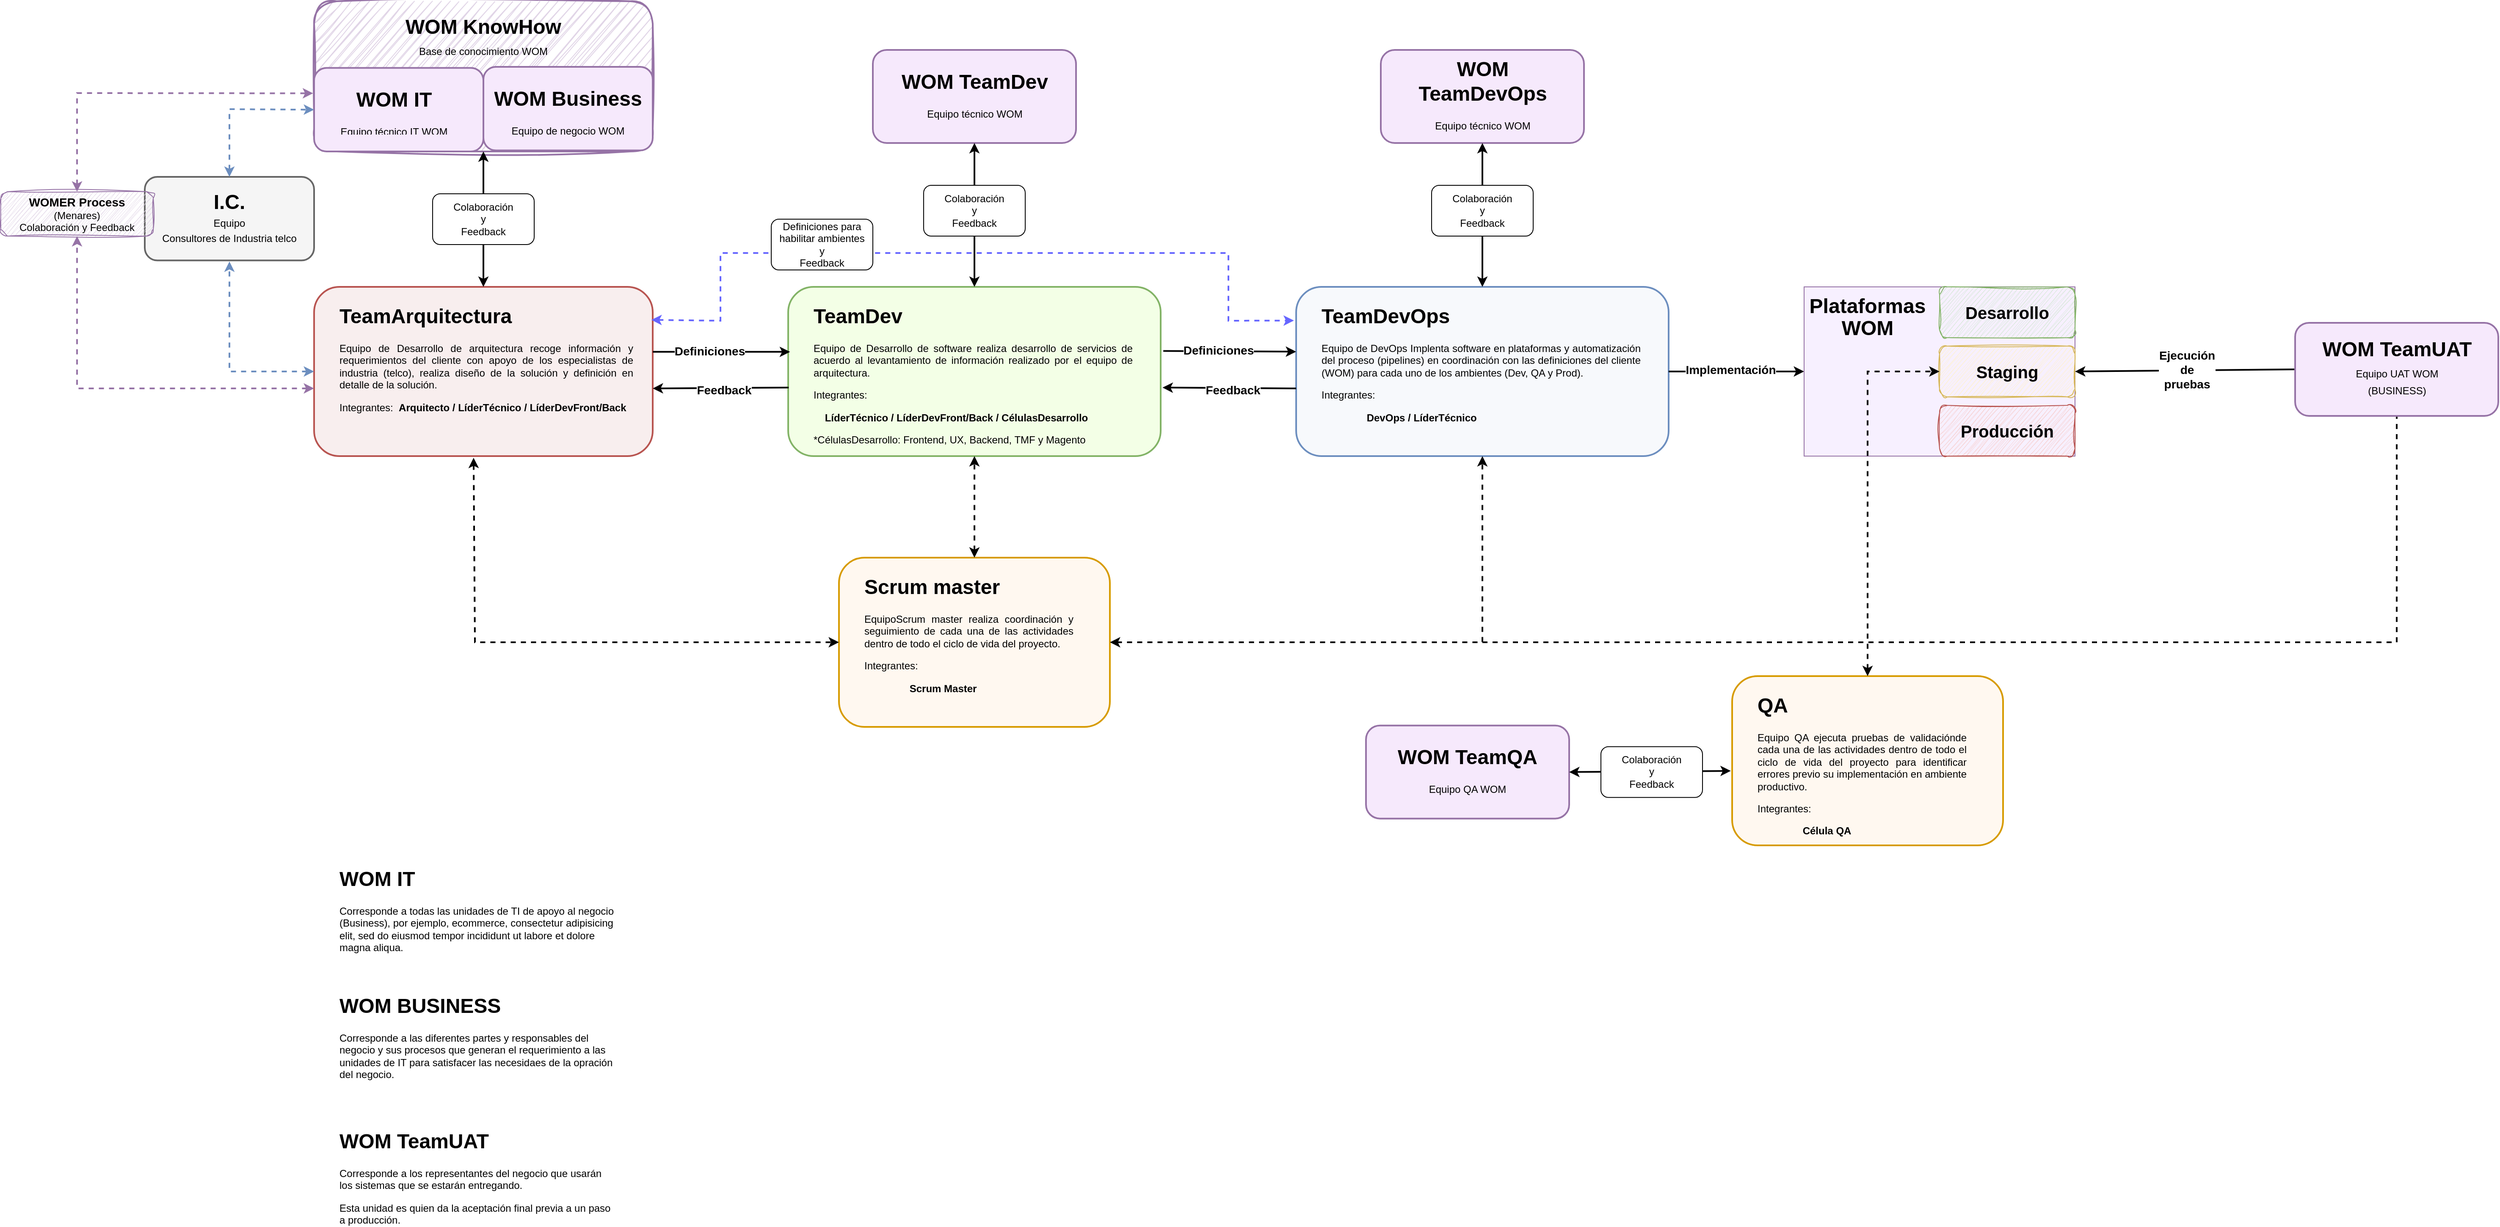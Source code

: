 <mxfile version="21.6.9" type="github">
  <diagram name="Página-1" id="ZVUjuS-TwMxPAm4DahR5">
    <mxGraphModel dx="3860" dy="2355" grid="1" gridSize="10" guides="1" tooltips="1" connect="1" arrows="1" fold="1" page="1" pageScale="1" pageWidth="827" pageHeight="1169" math="0" shadow="0">
      <root>
        <mxCell id="0" />
        <mxCell id="1" parent="0" />
        <mxCell id="QHSCzGcDIsChi1m0zqlS-33" value="" style="rounded=1;whiteSpace=wrap;html=1;fillColor=#e1d5e7;strokeColor=#9673a6;strokeWidth=2;sketch=1;curveFitting=1;jiggle=2;" parent="1" vertex="1">
          <mxGeometry x="-560" y="-297.5" width="400" height="177.5" as="geometry" />
        </mxCell>
        <mxCell id="y2M8KA7EAdU5h4OUIB-f-7" value="" style="rounded=1;whiteSpace=wrap;html=1;fillColor=#F8EEEE;strokeColor=#b85450;fillStyle=solid;strokeWidth=2;" parent="1" vertex="1">
          <mxGeometry x="-560" y="40" width="400" height="200" as="geometry" />
        </mxCell>
        <mxCell id="y2M8KA7EAdU5h4OUIB-f-9" value="&lt;h1&gt;TeamArquitectura&lt;/h1&gt;&lt;p align=&quot;justify&quot;&gt;Equipo de Desarrollo de arquitectura recoge información y requerimientos del cliente con apoyo de los especialistas de industria (telco), realiza diseño de la solución y definición en detalle de la solución.&lt;/p&gt;&lt;p&gt;Integrantes:&amp;nbsp; &lt;b&gt;Arquitecto / &lt;span style=&quot;&quot;&gt;&lt;span style=&quot;&quot;&gt;&lt;/span&gt;&lt;/span&gt;LíderTécnico / LíderDevFront/Back&lt;/b&gt;&lt;br&gt;&lt;/p&gt;" style="text;html=1;strokeColor=none;fillColor=none;spacing=5;spacingTop=-20;whiteSpace=wrap;overflow=hidden;rounded=1;" parent="1" vertex="1">
          <mxGeometry x="-535" y="55" width="355" height="165" as="geometry" />
        </mxCell>
        <mxCell id="y2M8KA7EAdU5h4OUIB-f-11" value="" style="rounded=1;whiteSpace=wrap;html=1;fillColor=#F3FFE6;strokeColor=#82b366;fillStyle=solid;strokeWidth=2;" parent="1" vertex="1">
          <mxGeometry y="40" width="440" height="200" as="geometry" />
        </mxCell>
        <mxCell id="y2M8KA7EAdU5h4OUIB-f-12" value="&lt;h1&gt;TeamDev&lt;/h1&gt;&lt;p align=&quot;justify&quot;&gt;Equipo de Desarrollo de software realiza desarrollo de servicios de acuerdo al levantamiento de información realizado por el equipo de arquitectura.&lt;/p&gt;&lt;p&gt;Integrantes:&amp;nbsp; &lt;b&gt;&lt;span style=&quot;&quot;&gt;&lt;span style=&quot;&quot;&gt;&lt;/span&gt;&lt;/span&gt;&lt;br&gt;&lt;/b&gt;&lt;/p&gt;&lt;p&gt;&lt;b&gt;&lt;span style=&quot;&quot;&gt;&lt;span style=&quot;white-space: pre;&quot;&gt;&amp;nbsp;&amp;nbsp;&amp;nbsp;&amp;nbsp;&lt;/span&gt;&lt;/span&gt;LíderTécnico / LíderDevFront/Back / CélulasDesarrollo&lt;/b&gt;&lt;/p&gt;&lt;p align=&quot;left&quot;&gt;*CélulasDesarrollo: Frontend, UX, Backend, TMF y Magento&lt;b&gt;&lt;br&gt;&lt;/b&gt;&lt;/p&gt;" style="text;html=1;strokeColor=none;fillColor=none;spacing=5;spacingTop=-20;whiteSpace=wrap;overflow=hidden;rounded=1;" parent="1" vertex="1">
          <mxGeometry x="25" y="55" width="385" height="175" as="geometry" />
        </mxCell>
        <mxCell id="y2M8KA7EAdU5h4OUIB-f-13" value="" style="rounded=1;whiteSpace=wrap;html=1;fillColor=#F6E9FC;strokeColor=#9673a6;fillStyle=solid;strokeWidth=2;" parent="1" vertex="1">
          <mxGeometry x="100" y="-240" width="240" height="110" as="geometry" />
        </mxCell>
        <mxCell id="y2M8KA7EAdU5h4OUIB-f-14" value="&lt;h1 align=&quot;center&quot;&gt;WOM TeamDev&lt;/h1&gt;&lt;p align=&quot;center&quot;&gt;Equipo técnico WOM&lt;br&gt;&lt;/p&gt;" style="text;html=1;strokeColor=none;fillColor=none;spacing=5;spacingTop=-20;whiteSpace=wrap;overflow=hidden;rounded=1;align=center;" parent="1" vertex="1">
          <mxGeometry x="117.5" y="-222.5" width="205" height="82.5" as="geometry" />
        </mxCell>
        <mxCell id="y2M8KA7EAdU5h4OUIB-f-16" value="" style="endArrow=classic;startArrow=classic;html=1;rounded=0;entryX=0.5;entryY=1;entryDx=0;entryDy=0;exitX=0.5;exitY=0;exitDx=0;exitDy=0;strokeWidth=2;" parent="1" source="y2M8KA7EAdU5h4OUIB-f-11" target="y2M8KA7EAdU5h4OUIB-f-13" edge="1">
          <mxGeometry width="50" height="50" relative="1" as="geometry">
            <mxPoint x="190" as="sourcePoint" />
            <mxPoint x="240" y="-50" as="targetPoint" />
          </mxGeometry>
        </mxCell>
        <mxCell id="y2M8KA7EAdU5h4OUIB-f-18" value="&lt;div&gt;Colaboración&lt;/div&gt;&lt;div&gt;y &lt;/div&gt;Feedback" style="rounded=1;whiteSpace=wrap;html=1;" parent="1" vertex="1">
          <mxGeometry x="160" y="-80" width="120" height="60" as="geometry" />
        </mxCell>
        <mxCell id="y2M8KA7EAdU5h4OUIB-f-19" value="" style="endArrow=classic;html=1;rounded=0;entryX=0.005;entryY=0.384;entryDx=0;entryDy=0;entryPerimeter=0;exitX=1;exitY=0.384;exitDx=0;exitDy=0;exitPerimeter=0;strokeWidth=2;" parent="1" source="y2M8KA7EAdU5h4OUIB-f-7" target="y2M8KA7EAdU5h4OUIB-f-11" edge="1">
          <mxGeometry width="50" height="50" relative="1" as="geometry">
            <mxPoint x="-140" y="117" as="sourcePoint" />
            <mxPoint x="240" y="-50" as="targetPoint" />
          </mxGeometry>
        </mxCell>
        <mxCell id="y2M8KA7EAdU5h4OUIB-f-20" value="&lt;font style=&quot;font-size: 14px;&quot;&gt;&lt;b&gt;Definiciones&lt;/b&gt;&lt;/font&gt;" style="edgeLabel;html=1;align=center;verticalAlign=middle;resizable=0;points=[];" parent="y2M8KA7EAdU5h4OUIB-f-19" vertex="1" connectable="0">
          <mxGeometry x="-0.177" y="1" relative="1" as="geometry">
            <mxPoint as="offset" />
          </mxGeometry>
        </mxCell>
        <mxCell id="y2M8KA7EAdU5h4OUIB-f-21" value="" style="endArrow=classic;html=1;rounded=0;exitX=0.001;exitY=0.595;exitDx=0;exitDy=0;exitPerimeter=0;entryX=1;entryY=0.6;entryDx=0;entryDy=0;entryPerimeter=0;strokeWidth=2;" parent="1" source="y2M8KA7EAdU5h4OUIB-f-11" target="y2M8KA7EAdU5h4OUIB-f-7" edge="1">
          <mxGeometry width="50" height="50" relative="1" as="geometry">
            <mxPoint x="190" as="sourcePoint" />
            <mxPoint x="-110" y="150" as="targetPoint" />
          </mxGeometry>
        </mxCell>
        <mxCell id="y2M8KA7EAdU5h4OUIB-f-22" value="&lt;font size=&quot;1&quot;&gt;&lt;b style=&quot;font-size: 14px;&quot;&gt;Feedback&lt;/b&gt;&lt;/font&gt;" style="edgeLabel;html=1;align=center;verticalAlign=middle;resizable=0;points=[];" parent="y2M8KA7EAdU5h4OUIB-f-21" vertex="1" connectable="0">
          <mxGeometry x="-0.046" y="2" relative="1" as="geometry">
            <mxPoint as="offset" />
          </mxGeometry>
        </mxCell>
        <mxCell id="y2M8KA7EAdU5h4OUIB-f-23" value="" style="rounded=1;whiteSpace=wrap;html=1;fillColor=#F7F9FC;strokeColor=#6c8ebf;fillStyle=solid;strokeWidth=2;" parent="1" vertex="1">
          <mxGeometry x="600" y="40" width="440" height="200" as="geometry" />
        </mxCell>
        <mxCell id="y2M8KA7EAdU5h4OUIB-f-24" value="&lt;h1&gt;TeamDevOps&lt;/h1&gt;&lt;p align=&quot;justify&quot;&gt;Equipo de DevOps Implenta software en plataformas y automatización del proceso (pipelines) en coordinación con las definiciones del cliente (WOM) para cada uno de los ambientes (Dev, QA y Prod).&lt;br&gt;&lt;/p&gt;&lt;p&gt;Integrantes:&amp;nbsp; &lt;b&gt;&lt;span style=&quot;&quot;&gt;&lt;span style=&quot;&quot;&gt;&lt;/span&gt;&lt;/span&gt;&lt;br&gt;&lt;/b&gt;&lt;/p&gt;&lt;p&gt;&lt;span style=&quot;white-space: pre;&quot;&gt;&#x9;&lt;/span&gt;&lt;span style=&quot;white-space: pre;&quot;&gt;&#x9;&lt;/span&gt;&lt;b&gt;DevOps / &lt;/b&gt;&lt;b&gt;LíderTécnico&lt;/b&gt;&lt;/p&gt;" style="text;html=1;strokeColor=none;fillColor=none;spacing=5;spacingTop=-20;whiteSpace=wrap;overflow=hidden;rounded=1;" parent="1" vertex="1">
          <mxGeometry x="625" y="55" width="385" height="165" as="geometry" />
        </mxCell>
        <mxCell id="y2M8KA7EAdU5h4OUIB-f-25" value="" style="rounded=1;whiteSpace=wrap;html=1;fillColor=#F6E9FC;strokeColor=#9673a6;fillStyle=solid;strokeWidth=2;" parent="1" vertex="1">
          <mxGeometry x="700" y="-240" width="240" height="110" as="geometry" />
        </mxCell>
        <mxCell id="y2M8KA7EAdU5h4OUIB-f-26" value="&lt;h1 align=&quot;center&quot;&gt;WOM TeamDevOps&lt;/h1&gt;&lt;p align=&quot;center&quot;&gt;Equipo técnico WOM&lt;br&gt;&lt;/p&gt;" style="text;html=1;strokeColor=none;fillColor=none;spacing=5;spacingTop=-20;whiteSpace=wrap;overflow=hidden;rounded=1;align=center;" parent="1" vertex="1">
          <mxGeometry x="717.5" y="-237.5" width="205" height="112.5" as="geometry" />
        </mxCell>
        <mxCell id="y2M8KA7EAdU5h4OUIB-f-27" value="" style="endArrow=classic;startArrow=classic;html=1;rounded=0;entryX=0.5;entryY=1;entryDx=0;entryDy=0;exitX=0.5;exitY=0;exitDx=0;exitDy=0;strokeWidth=2;" parent="1" source="y2M8KA7EAdU5h4OUIB-f-23" target="y2M8KA7EAdU5h4OUIB-f-25" edge="1">
          <mxGeometry width="50" height="50" relative="1" as="geometry">
            <mxPoint x="790" as="sourcePoint" />
            <mxPoint x="840" y="-50" as="targetPoint" />
          </mxGeometry>
        </mxCell>
        <mxCell id="y2M8KA7EAdU5h4OUIB-f-28" value="&lt;div&gt;Colaboración&lt;/div&gt;&lt;div&gt;y &lt;/div&gt;Feedback" style="rounded=1;whiteSpace=wrap;html=1;" parent="1" vertex="1">
          <mxGeometry x="760" y="-80" width="120" height="60" as="geometry" />
        </mxCell>
        <mxCell id="y2M8KA7EAdU5h4OUIB-f-31" value="" style="endArrow=classic;html=1;rounded=0;entryX=0;entryY=0.383;entryDx=0;entryDy=0;entryPerimeter=0;exitX=1.007;exitY=0.379;exitDx=0;exitDy=0;exitPerimeter=0;strokeWidth=2;" parent="1" source="y2M8KA7EAdU5h4OUIB-f-11" target="y2M8KA7EAdU5h4OUIB-f-23" edge="1">
          <mxGeometry width="50" height="50" relative="1" as="geometry">
            <mxPoint x="300" y="-20" as="sourcePoint" />
            <mxPoint x="462" y="-20" as="targetPoint" />
          </mxGeometry>
        </mxCell>
        <mxCell id="y2M8KA7EAdU5h4OUIB-f-32" value="&lt;font style=&quot;font-size: 14px;&quot;&gt;&lt;b&gt;Definiciones&lt;/b&gt;&lt;/font&gt;" style="edgeLabel;html=1;align=center;verticalAlign=middle;resizable=0;points=[];" parent="y2M8KA7EAdU5h4OUIB-f-31" vertex="1" connectable="0">
          <mxGeometry x="-0.177" y="1" relative="1" as="geometry">
            <mxPoint as="offset" />
          </mxGeometry>
        </mxCell>
        <mxCell id="y2M8KA7EAdU5h4OUIB-f-33" value="" style="endArrow=classic;html=1;rounded=0;exitX=0;exitY=0.6;exitDx=0;exitDy=0;exitPerimeter=0;entryX=1.005;entryY=0.595;entryDx=0;entryDy=0;entryPerimeter=0;strokeWidth=2;" parent="1" source="y2M8KA7EAdU5h4OUIB-f-23" target="y2M8KA7EAdU5h4OUIB-f-11" edge="1">
          <mxGeometry width="50" height="50" relative="1" as="geometry">
            <mxPoint x="450" y="10" as="sourcePoint" />
            <mxPoint x="290" y="11" as="targetPoint" />
          </mxGeometry>
        </mxCell>
        <mxCell id="y2M8KA7EAdU5h4OUIB-f-34" value="&lt;font size=&quot;1&quot;&gt;&lt;b style=&quot;font-size: 14px;&quot;&gt;Feedback&lt;/b&gt;&lt;/font&gt;" style="edgeLabel;html=1;align=center;verticalAlign=middle;resizable=0;points=[];" parent="y2M8KA7EAdU5h4OUIB-f-33" vertex="1" connectable="0">
          <mxGeometry x="-0.046" y="2" relative="1" as="geometry">
            <mxPoint as="offset" />
          </mxGeometry>
        </mxCell>
        <mxCell id="QHSCzGcDIsChi1m0zqlS-1" value="" style="endArrow=classic;html=1;rounded=0;exitX=1;exitY=0.5;exitDx=0;exitDy=0;strokeWidth=2;entryX=0;entryY=0.5;entryDx=0;entryDy=0;" parent="1" source="y2M8KA7EAdU5h4OUIB-f-23" target="QHSCzGcDIsChi1m0zqlS-3" edge="1">
          <mxGeometry width="50" height="50" relative="1" as="geometry">
            <mxPoint x="1180" y="150" as="sourcePoint" />
            <mxPoint x="1200" y="160" as="targetPoint" />
          </mxGeometry>
        </mxCell>
        <mxCell id="QHSCzGcDIsChi1m0zqlS-2" value="&lt;b&gt;&lt;font style=&quot;font-size: 14px;&quot;&gt;Implementación&lt;/font&gt;&lt;/b&gt;" style="edgeLabel;html=1;align=center;verticalAlign=middle;resizable=0;points=[];" parent="QHSCzGcDIsChi1m0zqlS-1" vertex="1" connectable="0">
          <mxGeometry x="-0.091" y="2" relative="1" as="geometry">
            <mxPoint as="offset" />
          </mxGeometry>
        </mxCell>
        <mxCell id="QHSCzGcDIsChi1m0zqlS-3" value="" style="rounded=0;whiteSpace=wrap;html=1;fillColor=#F7F0FF;strokeColor=#9673a6;" parent="1" vertex="1">
          <mxGeometry x="1200" y="40" width="320" height="200" as="geometry" />
        </mxCell>
        <mxCell id="QHSCzGcDIsChi1m0zqlS-4" value="&lt;h1 style=&quot;line-height: 40%;&quot; align=&quot;center&quot;&gt;Plataformas&lt;/h1&gt;&lt;h1 style=&quot;line-height: 40%;&quot; align=&quot;center&quot;&gt;WOM&lt;/h1&gt;" style="text;html=1;strokeColor=none;fillColor=none;align=center;verticalAlign=middle;whiteSpace=wrap;rounded=0;" parent="1" vertex="1">
          <mxGeometry x="1200" y="50" width="150" height="50" as="geometry" />
        </mxCell>
        <mxCell id="QHSCzGcDIsChi1m0zqlS-5" value="&lt;font size=&quot;1&quot;&gt;&lt;b style=&quot;font-size: 20px;&quot;&gt;Desarrollo&lt;/b&gt;&lt;/font&gt;" style="rounded=1;whiteSpace=wrap;html=1;fillColor=#d5e8d4;strokeColor=#82b366;glass=0;sketch=1;curveFitting=1;jiggle=2;" parent="1" vertex="1">
          <mxGeometry x="1360" y="40" width="160" height="60" as="geometry" />
        </mxCell>
        <mxCell id="QHSCzGcDIsChi1m0zqlS-6" value="&lt;font size=&quot;1&quot;&gt;&lt;b style=&quot;font-size: 20px;&quot;&gt;Staging&lt;br&gt;&lt;/b&gt;&lt;/font&gt;" style="rounded=1;whiteSpace=wrap;html=1;sketch=1;curveFitting=1;jiggle=2;fillColor=#fff2cc;strokeColor=#d6b656;" parent="1" vertex="1">
          <mxGeometry x="1360" y="110" width="160" height="60" as="geometry" />
        </mxCell>
        <mxCell id="QHSCzGcDIsChi1m0zqlS-7" value="&lt;font size=&quot;1&quot;&gt;&lt;b style=&quot;font-size: 20px;&quot;&gt;Producción&lt;/b&gt;&lt;/font&gt;" style="rounded=1;whiteSpace=wrap;html=1;fillColor=#f8cecc;strokeColor=#b85450;sketch=1;curveFitting=1;jiggle=2;" parent="1" vertex="1">
          <mxGeometry x="1360" y="180" width="160" height="60" as="geometry" />
        </mxCell>
        <mxCell id="QHSCzGcDIsChi1m0zqlS-10" value="" style="endArrow=classic;html=1;rounded=0;entryX=1;entryY=0.5;entryDx=0;entryDy=0;exitX=0;exitY=0.5;exitDx=0;exitDy=0;strokeWidth=2;" parent="1" source="QHSCzGcDIsChi1m0zqlS-50" target="QHSCzGcDIsChi1m0zqlS-6" edge="1">
          <mxGeometry width="50" height="50" relative="1" as="geometry">
            <mxPoint x="1680" y="142.5" as="sourcePoint" />
            <mxPoint x="1530" y="230" as="targetPoint" />
          </mxGeometry>
        </mxCell>
        <mxCell id="QHSCzGcDIsChi1m0zqlS-11" value="&lt;div style=&quot;font-size: 14px;&quot;&gt;&lt;b&gt;&lt;font style=&quot;font-size: 14px;&quot;&gt;Ejecución &lt;br&gt;&lt;/font&gt;&lt;/b&gt;&lt;/div&gt;&lt;div style=&quot;font-size: 14px;&quot;&gt;&lt;b&gt;&lt;font style=&quot;font-size: 14px;&quot;&gt;de&lt;/font&gt;&lt;/b&gt;&lt;/div&gt;&lt;div style=&quot;font-size: 14px;&quot;&gt;&lt;b&gt;&lt;font style=&quot;font-size: 14px;&quot;&gt;pruebas&lt;br&gt;&lt;/font&gt;&lt;/b&gt;&lt;/div&gt;" style="edgeLabel;html=1;align=center;verticalAlign=middle;resizable=0;points=[];" parent="QHSCzGcDIsChi1m0zqlS-10" vertex="1" connectable="0">
          <mxGeometry x="-0.017" y="-1" relative="1" as="geometry">
            <mxPoint as="offset" />
          </mxGeometry>
        </mxCell>
        <mxCell id="QHSCzGcDIsChi1m0zqlS-14" value="" style="rounded=1;whiteSpace=wrap;html=1;fillColor=#FFF8F0;strokeColor=#d79b00;fillStyle=solid;strokeWidth=2;" parent="1" vertex="1">
          <mxGeometry x="60" y="360" width="320" height="200" as="geometry" />
        </mxCell>
        <mxCell id="QHSCzGcDIsChi1m0zqlS-15" value="&lt;h1&gt;Scrum master&lt;br&gt;&lt;/h1&gt;&lt;p align=&quot;justify&quot;&gt;EquipoScrum master realiza coordinación y seguimiento de cada una de las actividades dentro de todo el ciclo de vida del proyecto.&lt;br&gt;&lt;/p&gt;&lt;p&gt;Integrantes:&amp;nbsp; &lt;b&gt;&lt;span style=&quot;&quot;&gt;&lt;span style=&quot;&quot;&gt;&lt;/span&gt;&lt;/span&gt;&lt;br&gt;&lt;/b&gt;&lt;/p&gt;&lt;p&gt;&lt;span style=&quot;white-space: pre;&quot;&gt;&#x9;&lt;/span&gt;&lt;span style=&quot;white-space: pre;&quot;&gt;&#x9;&lt;b&gt;Scrum Master&lt;/b&gt;&lt;/span&gt;&lt;/p&gt;" style="text;html=1;strokeColor=none;fillColor=none;spacing=5;spacingTop=-20;whiteSpace=wrap;overflow=hidden;rounded=1;" parent="1" vertex="1">
          <mxGeometry x="85" y="375" width="255" height="155" as="geometry" />
        </mxCell>
        <mxCell id="QHSCzGcDIsChi1m0zqlS-16" value="" style="endArrow=classic;startArrow=classic;html=1;rounded=0;entryX=0;entryY=0.5;entryDx=0;entryDy=0;exitX=0.471;exitY=1.01;exitDx=0;exitDy=0;exitPerimeter=0;strokeWidth=2;dashed=1;" parent="1" source="y2M8KA7EAdU5h4OUIB-f-7" target="QHSCzGcDIsChi1m0zqlS-14" edge="1">
          <mxGeometry width="50" height="50" relative="1" as="geometry">
            <mxPoint x="-370" y="520" as="sourcePoint" />
            <mxPoint x="-320" y="470" as="targetPoint" />
            <Array as="points">
              <mxPoint x="-370" y="460" />
            </Array>
          </mxGeometry>
        </mxCell>
        <mxCell id="QHSCzGcDIsChi1m0zqlS-17" value="" style="endArrow=classic;startArrow=classic;html=1;rounded=0;strokeWidth=2;dashed=1;entryX=0.5;entryY=1;entryDx=0;entryDy=0;exitX=0.5;exitY=0;exitDx=0;exitDy=0;" parent="1" source="QHSCzGcDIsChi1m0zqlS-14" target="y2M8KA7EAdU5h4OUIB-f-11" edge="1">
          <mxGeometry width="50" height="50" relative="1" as="geometry">
            <mxPoint x="-110" y="375" as="sourcePoint" />
            <mxPoint x="-60" y="325" as="targetPoint" />
          </mxGeometry>
        </mxCell>
        <mxCell id="QHSCzGcDIsChi1m0zqlS-19" value="" style="endArrow=classic;startArrow=classic;html=1;rounded=0;exitX=1;exitY=0.5;exitDx=0;exitDy=0;entryX=0.5;entryY=1;entryDx=0;entryDy=0;strokeWidth=2;dashed=1;" parent="1" source="QHSCzGcDIsChi1m0zqlS-14" target="y2M8KA7EAdU5h4OUIB-f-23" edge="1">
          <mxGeometry width="50" height="50" relative="1" as="geometry">
            <mxPoint x="460" y="450" as="sourcePoint" />
            <mxPoint x="510" y="400" as="targetPoint" />
            <Array as="points">
              <mxPoint x="820" y="460" />
            </Array>
          </mxGeometry>
        </mxCell>
        <mxCell id="QHSCzGcDIsChi1m0zqlS-22" value="" style="endArrow=classic;html=1;rounded=0;entryX=0.5;entryY=0;entryDx=0;entryDy=0;dashed=1;strokeWidth=2;" parent="1" target="QHSCzGcDIsChi1m0zqlS-50" edge="1">
          <mxGeometry width="50" height="50" relative="1" as="geometry">
            <mxPoint x="820" y="460" as="sourcePoint" />
            <mxPoint x="1310" y="460" as="targetPoint" />
            <Array as="points">
              <mxPoint x="1900" y="460" />
            </Array>
          </mxGeometry>
        </mxCell>
        <mxCell id="QHSCzGcDIsChi1m0zqlS-23" value="" style="rounded=1;whiteSpace=wrap;html=1;fillColor=#F6E9FC;strokeColor=#9673a6;fillStyle=solid;strokeWidth=2;" parent="1" vertex="1">
          <mxGeometry x="682.5" y="558.35" width="240" height="110" as="geometry" />
        </mxCell>
        <mxCell id="QHSCzGcDIsChi1m0zqlS-24" value="&lt;h1 align=&quot;center&quot;&gt;WOM TeamQA&lt;/h1&gt;&lt;p align=&quot;center&quot;&gt;Equipo QA WOM&lt;br&gt;&lt;/p&gt;" style="text;html=1;strokeColor=none;fillColor=none;spacing=5;spacingTop=-20;whiteSpace=wrap;overflow=hidden;rounded=1;align=center;" parent="1" vertex="1">
          <mxGeometry x="700" y="575.85" width="205" height="82.5" as="geometry" />
        </mxCell>
        <mxCell id="QHSCzGcDIsChi1m0zqlS-25" value="" style="endArrow=classic;startArrow=classic;html=1;rounded=0;entryX=-0.005;entryY=0.56;entryDx=0;entryDy=0;exitX=1;exitY=0.5;exitDx=0;exitDy=0;strokeWidth=2;entryPerimeter=0;" parent="1" source="QHSCzGcDIsChi1m0zqlS-23" target="QHSCzGcDIsChi1m0zqlS-41" edge="1">
          <mxGeometry width="50" height="50" relative="1" as="geometry">
            <mxPoint x="1012.5" y="703.35" as="sourcePoint" />
            <mxPoint x="1012.5" y="534.15" as="targetPoint" />
          </mxGeometry>
        </mxCell>
        <mxCell id="QHSCzGcDIsChi1m0zqlS-26" value="&lt;div&gt;Colaboración&lt;/div&gt;&lt;div&gt;y &lt;/div&gt;Feedback" style="rounded=1;whiteSpace=wrap;html=1;" parent="1" vertex="1">
          <mxGeometry x="960" y="583.35" width="120" height="60" as="geometry" />
        </mxCell>
        <mxCell id="QHSCzGcDIsChi1m0zqlS-29" value="" style="rounded=1;whiteSpace=wrap;html=1;fillColor=#F6E9FC;strokeColor=#9673a6;fillStyle=solid;strokeWidth=2;" parent="1" vertex="1">
          <mxGeometry x="-560" y="-218.75" width="200" height="98.75" as="geometry" />
        </mxCell>
        <mxCell id="QHSCzGcDIsChi1m0zqlS-30" value="&lt;h1 align=&quot;center&quot;&gt;WOM IT&lt;br&gt;&lt;/h1&gt;&lt;p align=&quot;center&quot;&gt;Equipo técnico IT WOM&lt;br&gt;&lt;/p&gt;" style="text;html=1;strokeColor=none;fillColor=none;spacing=5;spacingTop=-20;whiteSpace=wrap;overflow=hidden;rounded=1;align=center;" parent="1" vertex="1">
          <mxGeometry x="-542.5" y="-201.25" width="152.5" height="61.25" as="geometry" />
        </mxCell>
        <mxCell id="QHSCzGcDIsChi1m0zqlS-31" value="" style="rounded=1;whiteSpace=wrap;html=1;fillColor=#F6E9FC;strokeColor=#9673a6;fillStyle=solid;strokeWidth=2;" parent="1" vertex="1">
          <mxGeometry x="-360" y="-220" width="200" height="98.75" as="geometry" />
        </mxCell>
        <mxCell id="QHSCzGcDIsChi1m0zqlS-32" value="&lt;h1 align=&quot;center&quot;&gt;WOM Business&lt;br&gt;&lt;/h1&gt;&lt;p align=&quot;center&quot;&gt;Equipo de negocio WOM&lt;br&gt;&lt;/p&gt;" style="text;html=1;strokeColor=none;fillColor=none;spacing=5;spacingTop=-20;whiteSpace=wrap;overflow=hidden;rounded=1;align=center;" parent="1" vertex="1">
          <mxGeometry x="-360" y="-202.5" width="200" height="82.5" as="geometry" />
        </mxCell>
        <mxCell id="QHSCzGcDIsChi1m0zqlS-34" value="&lt;p style=&quot;line-height: 70%;&quot;&gt;&lt;/p&gt;&lt;h1 style=&quot;line-height: 70%;&quot; align=&quot;center&quot;&gt;WOM KnowHow&lt;br&gt;&lt;/h1&gt;&lt;p style=&quot;line-height: 70%;&quot; align=&quot;center&quot;&gt;Base de conocimiento WOM&lt;br&gt;&lt;/p&gt;&lt;p&gt;&lt;/p&gt;" style="text;html=1;strokeColor=none;fillColor=none;spacing=5;spacingTop=-20;whiteSpace=wrap;overflow=hidden;rounded=1;align=center;" parent="1" vertex="1">
          <mxGeometry x="-550" y="-281.25" width="380" height="61.25" as="geometry" />
        </mxCell>
        <mxCell id="QHSCzGcDIsChi1m0zqlS-35" value="" style="rounded=1;whiteSpace=wrap;html=1;fillColor=#f5f5f5;strokeColor=#666666;fillStyle=solid;strokeWidth=2;fontColor=#333333;" parent="1" vertex="1">
          <mxGeometry x="-760" y="-90" width="200" height="98.75" as="geometry" />
        </mxCell>
        <mxCell id="QHSCzGcDIsChi1m0zqlS-36" value="&lt;h1 style=&quot;line-height: 50%;&quot; align=&quot;center&quot;&gt;I.C.&lt;br&gt;&lt;/h1&gt;&lt;p style=&quot;line-height: 50%;&quot; align=&quot;center&quot;&gt;Equipo &lt;br&gt;&lt;/p&gt;&lt;p style=&quot;line-height: 50%;&quot; align=&quot;center&quot;&gt;Consultores de Industria telco&lt;br&gt;&lt;/p&gt;" style="text;html=1;strokeColor=none;fillColor=none;spacing=5;spacingTop=-20;whiteSpace=wrap;overflow=hidden;rounded=1;align=center;" parent="1" vertex="1">
          <mxGeometry x="-760" y="-72.5" width="200" height="82.5" as="geometry" />
        </mxCell>
        <mxCell id="QHSCzGcDIsChi1m0zqlS-37" value="" style="endArrow=classic;startArrow=classic;html=1;rounded=0;strokeWidth=2;exitX=0.5;exitY=0;exitDx=0;exitDy=0;entryX=0;entryY=1;entryDx=0;entryDy=0;" parent="1" source="y2M8KA7EAdU5h4OUIB-f-7" target="QHSCzGcDIsChi1m0zqlS-32" edge="1">
          <mxGeometry width="50" height="50" relative="1" as="geometry">
            <mxPoint x="-340" y="20" as="sourcePoint" />
            <mxPoint x="-360" y="-110" as="targetPoint" />
          </mxGeometry>
        </mxCell>
        <mxCell id="QHSCzGcDIsChi1m0zqlS-38" value="&lt;div&gt;Colaboración&lt;/div&gt;&lt;div&gt;y &lt;/div&gt;Feedback" style="rounded=1;whiteSpace=wrap;html=1;" parent="1" vertex="1">
          <mxGeometry x="-420" y="-70" width="120" height="60" as="geometry" />
        </mxCell>
        <mxCell id="QHSCzGcDIsChi1m0zqlS-39" value="" style="endArrow=classic;startArrow=classic;html=1;rounded=0;exitX=0.5;exitY=0;exitDx=0;exitDy=0;entryX=0;entryY=0.5;entryDx=0;entryDy=0;dashed=1;fillColor=#dae8fc;strokeColor=#6c8ebf;strokeWidth=2;" parent="1" source="QHSCzGcDIsChi1m0zqlS-35" target="QHSCzGcDIsChi1m0zqlS-29" edge="1">
          <mxGeometry width="50" height="50" relative="1" as="geometry">
            <mxPoint x="-690" y="-140" as="sourcePoint" />
            <mxPoint x="-640" y="-190" as="targetPoint" />
            <Array as="points">
              <mxPoint x="-660" y="-170" />
            </Array>
          </mxGeometry>
        </mxCell>
        <mxCell id="QHSCzGcDIsChi1m0zqlS-40" value="" style="endArrow=classic;startArrow=classic;html=1;rounded=0;exitX=0;exitY=0.5;exitDx=0;exitDy=0;entryX=0.5;entryY=1;entryDx=0;entryDy=0;dashed=1;strokeWidth=2;fillColor=#dae8fc;strokeColor=#6c8ebf;" parent="1" source="y2M8KA7EAdU5h4OUIB-f-7" target="QHSCzGcDIsChi1m0zqlS-36" edge="1">
          <mxGeometry width="50" height="50" relative="1" as="geometry">
            <mxPoint x="-680" y="120" as="sourcePoint" />
            <mxPoint x="-580" y="41" as="targetPoint" />
            <Array as="points">
              <mxPoint x="-660" y="140" />
            </Array>
          </mxGeometry>
        </mxCell>
        <mxCell id="QHSCzGcDIsChi1m0zqlS-41" value="" style="rounded=1;whiteSpace=wrap;html=1;fillColor=#FFF8F0;strokeColor=#d79b00;fillStyle=solid;strokeWidth=2;" parent="1" vertex="1">
          <mxGeometry x="1115" y="500" width="320" height="200" as="geometry" />
        </mxCell>
        <mxCell id="QHSCzGcDIsChi1m0zqlS-42" value="&lt;h1&gt;QA&lt;br&gt;&lt;/h1&gt;&lt;p align=&quot;justify&quot;&gt;Equipo QA ejecuta pruebas de validaciónde cada una de las actividades dentro de todo el ciclo de vida del proyecto para identificar errores previo su implementación en ambiente productivo.&lt;br&gt;&lt;/p&gt;&lt;p&gt;Integrantes:&amp;nbsp; &lt;b&gt;&lt;span style=&quot;&quot;&gt;&lt;span style=&quot;&quot;&gt;&lt;/span&gt;&lt;/span&gt;&lt;br&gt;&lt;/b&gt;&lt;/p&gt;&lt;p&gt;&lt;span style=&quot;white-space: pre;&quot;&gt;&#x9;&lt;/span&gt;&lt;span style=&quot;white-space: pre;&quot;&gt;&#x9;&lt;b&gt;Célula QA&lt;/b&gt;&lt;/span&gt;&lt;/p&gt;" style="text;html=1;strokeColor=none;fillColor=none;spacing=5;spacingTop=-20;whiteSpace=wrap;overflow=hidden;rounded=1;" parent="1" vertex="1">
          <mxGeometry x="1140" y="515" width="255" height="175" as="geometry" />
        </mxCell>
        <mxCell id="QHSCzGcDIsChi1m0zqlS-43" value="" style="endArrow=classic;startArrow=classic;html=1;rounded=0;exitX=0.5;exitY=0;exitDx=0;exitDy=0;entryX=0;entryY=0.5;entryDx=0;entryDy=0;strokeWidth=2;dashed=1;" parent="1" source="QHSCzGcDIsChi1m0zqlS-41" target="QHSCzGcDIsChi1m0zqlS-6" edge="1">
          <mxGeometry width="50" height="50" relative="1" as="geometry">
            <mxPoint x="1260" y="380" as="sourcePoint" />
            <mxPoint x="1310" y="330" as="targetPoint" />
            <Array as="points">
              <mxPoint x="1275" y="140" />
            </Array>
          </mxGeometry>
        </mxCell>
        <mxCell id="QHSCzGcDIsChi1m0zqlS-44" value="&lt;h1&gt;WOM IT&lt;br&gt;&lt;/h1&gt;&lt;p&gt;Corresponde a todas las unidades de TI de apoyo al negocio (Business), por ejemplo, ecommerce, consectetur adipisicing elit, sed do eiusmod tempor incididunt ut labore et dolore magna aliqua.&lt;/p&gt;" style="text;html=1;strokeColor=none;fillColor=none;spacing=5;spacingTop=-20;whiteSpace=wrap;overflow=hidden;rounded=0;" parent="1" vertex="1">
          <mxGeometry x="-535" y="720" width="335" height="120" as="geometry" />
        </mxCell>
        <mxCell id="QHSCzGcDIsChi1m0zqlS-45" value="&lt;h1&gt;WOM BUSINESS&lt;br&gt;&lt;/h1&gt;&lt;p&gt;Corresponde a las diferentes partes y responsables del negocio y sus procesos que generan el requerimiento a las unidades de IT para satisfacer las necesidaes de la opración del negocio.&lt;/p&gt;" style="text;html=1;strokeColor=none;fillColor=none;spacing=5;spacingTop=-20;whiteSpace=wrap;overflow=hidden;rounded=0;" parent="1" vertex="1">
          <mxGeometry x="-535" y="870" width="335" height="130" as="geometry" />
        </mxCell>
        <mxCell id="QHSCzGcDIsChi1m0zqlS-46" value="" style="endArrow=classic;startArrow=classic;html=1;rounded=0;exitX=0.996;exitY=0.195;exitDx=0;exitDy=0;exitPerimeter=0;entryX=-0.006;entryY=0.199;entryDx=0;entryDy=0;entryPerimeter=0;strokeWidth=2;strokeColor=#6666FF;dashed=1;" parent="1" source="y2M8KA7EAdU5h4OUIB-f-7" target="y2M8KA7EAdU5h4OUIB-f-23" edge="1">
          <mxGeometry width="50" height="50" relative="1" as="geometry">
            <mxPoint x="20" y="150" as="sourcePoint" />
            <mxPoint x="500" as="targetPoint" />
            <Array as="points">
              <mxPoint x="-80" y="80" />
              <mxPoint x="-80" />
              <mxPoint x="220" />
              <mxPoint x="520" />
              <mxPoint x="520" y="80" />
            </Array>
          </mxGeometry>
        </mxCell>
        <mxCell id="QHSCzGcDIsChi1m0zqlS-47" value="&lt;div&gt;Definiciones para habilitar ambientes&lt;br&gt;&lt;/div&gt;&lt;div&gt;y &lt;/div&gt;Feedback" style="rounded=1;whiteSpace=wrap;html=1;" parent="1" vertex="1">
          <mxGeometry x="-20" y="-40" width="120" height="60" as="geometry" />
        </mxCell>
        <mxCell id="QHSCzGcDIsChi1m0zqlS-50" value="" style="rounded=1;whiteSpace=wrap;html=1;fillColor=#F6E9FC;strokeColor=#9673a6;fillStyle=solid;strokeWidth=2;" parent="1" vertex="1">
          <mxGeometry x="1780" y="82.5" width="240" height="110" as="geometry" />
        </mxCell>
        <mxCell id="QHSCzGcDIsChi1m0zqlS-51" value="&lt;h1 style=&quot;line-height: 70%;&quot; align=&quot;center&quot;&gt;WOM TeamUAT&lt;/h1&gt;&lt;p style=&quot;line-height: 70%;&quot; align=&quot;center&quot;&gt;Equipo UAT WOM&lt;/p&gt;&lt;p style=&quot;line-height: 70%;&quot; align=&quot;center&quot;&gt;(BUSINESS)&lt;br&gt;&lt;/p&gt;" style="text;html=1;strokeColor=none;fillColor=none;spacing=5;spacingTop=-20;whiteSpace=wrap;overflow=hidden;rounded=1;align=center;" parent="1" vertex="1">
          <mxGeometry x="1797.5" y="100" width="205" height="82.5" as="geometry" />
        </mxCell>
        <mxCell id="QHSCzGcDIsChi1m0zqlS-57" value="&lt;h1&gt;WOM TeamUAT&lt;br&gt;&lt;/h1&gt;&lt;p&gt;Corresponde a los representantes del negocio que usarán los sistemas que se estarán entregando. &lt;br&gt;&lt;/p&gt;&lt;p&gt;Esta unidad es quien da la aceptación final previa a un paso a producción.&lt;/p&gt;" style="text;html=1;strokeColor=none;fillColor=none;spacing=5;spacingTop=-20;whiteSpace=wrap;overflow=hidden;rounded=0;" parent="1" vertex="1">
          <mxGeometry x="-535" y="1030" width="335" height="120" as="geometry" />
        </mxCell>
        <mxCell id="viJ_PJvAz_tv7XbU87Tu-1" value="&lt;div&gt;&lt;font size=&quot;1&quot;&gt;&lt;b style=&quot;font-size: 14px;&quot;&gt;WOMER Process&lt;/b&gt;&lt;/font&gt;&lt;/div&gt;&lt;div&gt;(Menares)&lt;br&gt;&lt;/div&gt;&lt;div&gt;Colaboración y Feedback&lt;/div&gt;" style="rounded=1;whiteSpace=wrap;html=1;fillColor=#e1d5e7;strokeColor=#9673a6;sketch=1;curveFitting=1;jiggle=2;" vertex="1" parent="1">
          <mxGeometry x="-930" y="-72.5" width="180" height="52.5" as="geometry" />
        </mxCell>
        <mxCell id="viJ_PJvAz_tv7XbU87Tu-3" value="" style="endArrow=classic;startArrow=classic;html=1;rounded=0;exitX=0.5;exitY=0;exitDx=0;exitDy=0;dashed=1;entryX=-0.006;entryY=0.304;entryDx=0;entryDy=0;entryPerimeter=0;fillColor=#e1d5e7;strokeColor=#9673a6;strokeWidth=2;" edge="1" parent="1" source="viJ_PJvAz_tv7XbU87Tu-1" target="QHSCzGcDIsChi1m0zqlS-29">
          <mxGeometry width="50" height="50" relative="1" as="geometry">
            <mxPoint x="-827" y="-72.5" as="sourcePoint" />
            <mxPoint x="-660" y="-170" as="targetPoint" />
            <Array as="points">
              <mxPoint x="-840" y="-189" />
            </Array>
          </mxGeometry>
        </mxCell>
        <mxCell id="viJ_PJvAz_tv7XbU87Tu-4" value="" style="endArrow=classic;startArrow=classic;html=1;rounded=0;entryX=0.5;entryY=1;entryDx=0;entryDy=0;dashed=1;fillColor=#e1d5e7;strokeColor=#9673a6;strokeWidth=2;" edge="1" parent="1" target="viJ_PJvAz_tv7XbU87Tu-1">
          <mxGeometry width="50" height="50" relative="1" as="geometry">
            <mxPoint x="-560" y="160" as="sourcePoint" />
            <mxPoint x="-840" y="-12.5" as="targetPoint" />
            <Array as="points">
              <mxPoint x="-840" y="160" />
            </Array>
          </mxGeometry>
        </mxCell>
      </root>
    </mxGraphModel>
  </diagram>
</mxfile>
